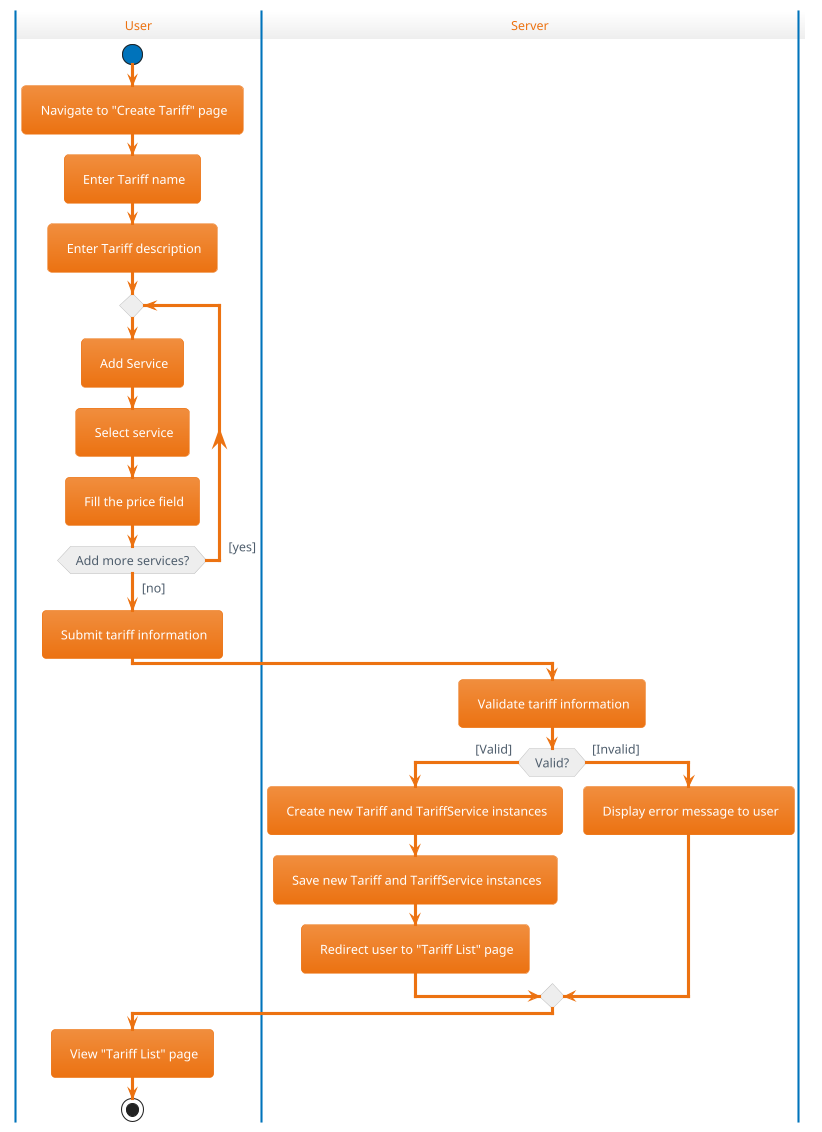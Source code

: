 @startuml
!theme aws-orange
hide empty description
|User|
start
: Navigate to "Create Tariff" page;
: Enter Tariff name;
: Enter Tariff description;
repeat
    : Add Service;
    : Select service;
    : Fill the price field;
repeat while (Add more services?) is (     [yes]) not ([no]);

: Submit tariff information;
|Server|
: Validate tariff information;
if (Valid?) then([Valid])
  : Create new Tariff and TariffService instances;
  : Save new Tariff and TariffService instances;
  : Redirect user to "Tariff List" page;
else ([Invalid])
  : Display error message to user;
endif
|User|
: View "Tariff List" page;
stop
@enduml
